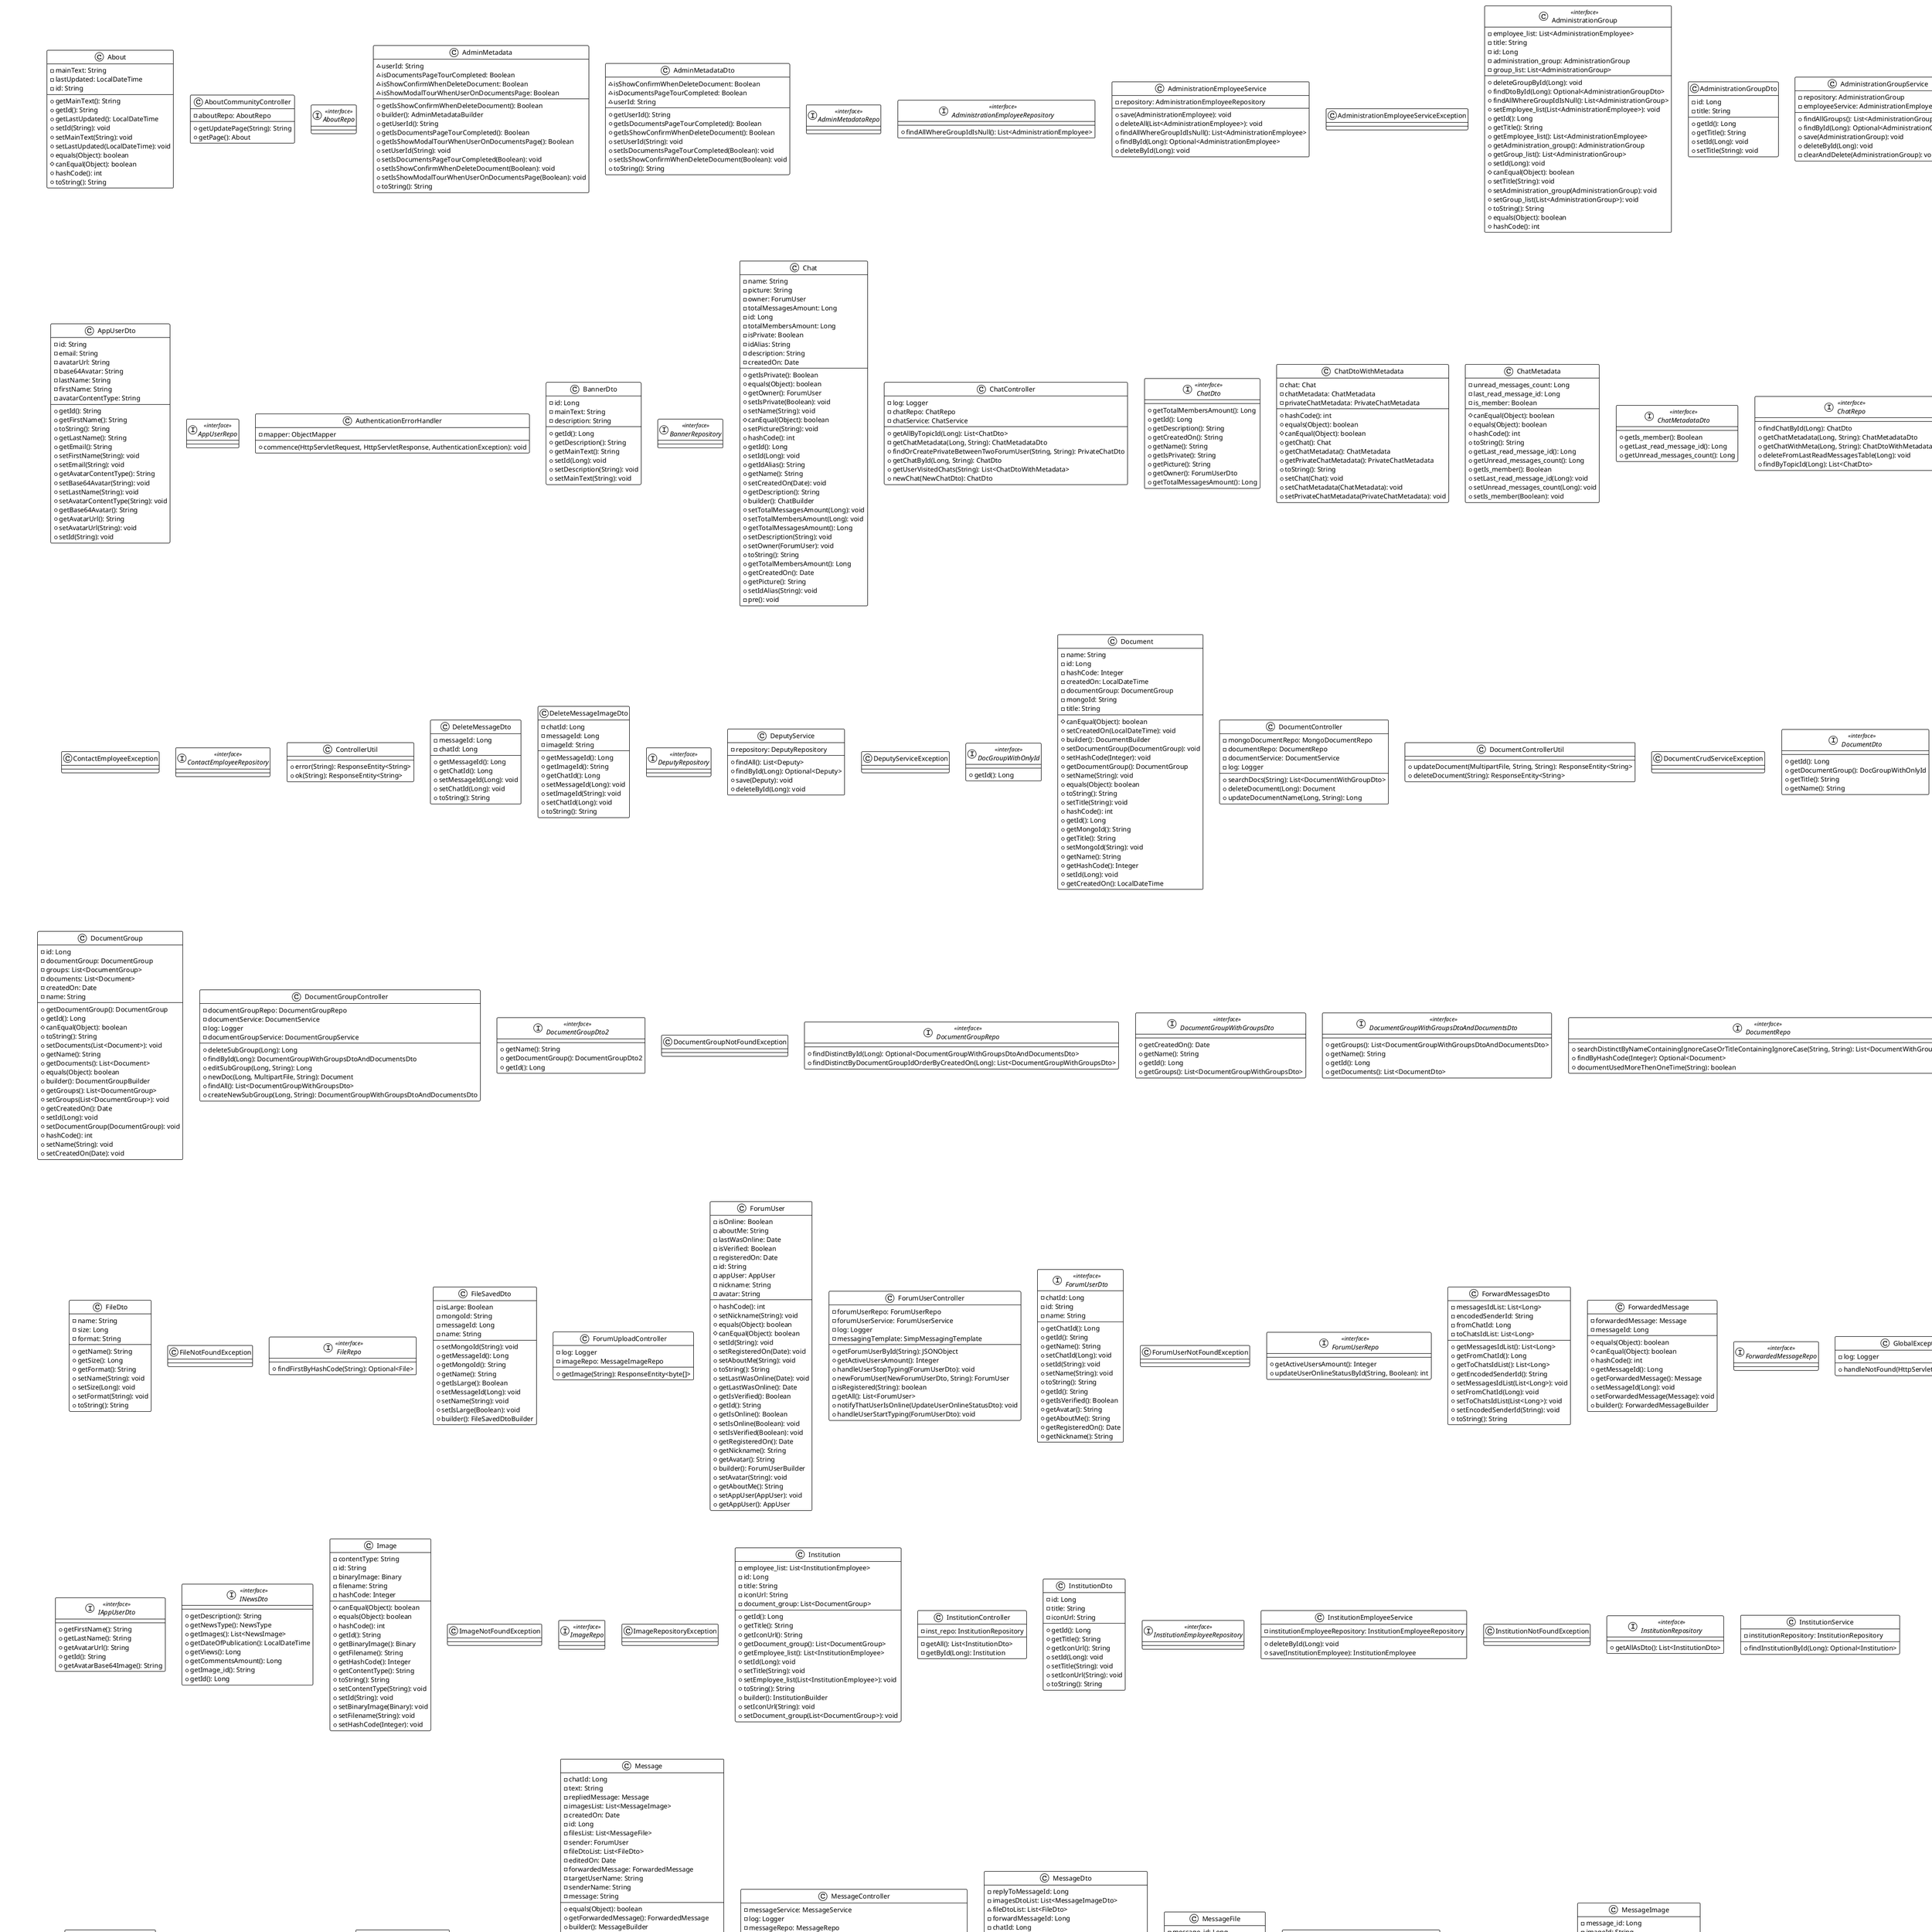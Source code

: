 @startuml

!theme plain
top to bottom direction
skinparam linetype ortho

class About {
  - mainText: String
  - lastUpdated: LocalDateTime
  - id: String
  + getMainText(): String
  + getId(): String
  + getLastUpdated(): LocalDateTime
  + setId(String): void
  + setMainText(String): void
  + setLastUpdated(LocalDateTime): void
  + equals(Object): boolean
  # canEqual(Object): boolean
  + hashCode(): int
  + toString(): String
}
class AboutCommunityController {
  - aboutRepo: AboutRepo
  + getUpdatePage(String): String
  + getPage(): About
}
interface AboutRepo << interface >>
class AdminMetadata {
  ~ userId: String
  ~ isDocumentsPageTourCompleted: Boolean
  ~ isShowConfirmWhenDeleteDocument: Boolean
  ~ isShowModalTourWhenUserOnDocumentsPage: Boolean
  + getIsShowConfirmWhenDeleteDocument(): Boolean
  + builder(): AdminMetadataBuilder
  + getUserId(): String
  + getIsDocumentsPageTourCompleted(): Boolean
  + getIsShowModalTourWhenUserOnDocumentsPage(): Boolean
  + setUserId(String): void
  + setIsDocumentsPageTourCompleted(Boolean): void
  + setIsShowConfirmWhenDeleteDocument(Boolean): void
  + setIsShowModalTourWhenUserOnDocumentsPage(Boolean): void
  + toString(): String
}
class AdminMetadataDto {
  ~ isShowConfirmWhenDeleteDocument: Boolean
  ~ isDocumentsPageTourCompleted: Boolean
  ~ userId: String
  + getUserId(): String
  + getIsDocumentsPageTourCompleted(): Boolean
  + getIsShowConfirmWhenDeleteDocument(): Boolean
  + setUserId(String): void
  + setIsDocumentsPageTourCompleted(Boolean): void
  + setIsShowConfirmWhenDeleteDocument(Boolean): void
  + toString(): String
}
interface AdminMetadataRepo << interface >>
class AdministrationEmployee {
  - administration_group: AdministrationGroup
  - image_id: String
  + getImage_id(): String
  + getAdministration_group(): AdministrationGroup
  + setImage_id(String): void
  + setAdministration_group(AdministrationGroup): void
  + toString(): String
  + equals(Object): boolean
  # canEqual(Object): boolean
  + hashCode(): int
}
interface AdministrationEmployeeRepository << interface >> {
  + findAllWhereGroupIdIsNull(): List<AdministrationEmployee>
}
class AdministrationEmployeeService {
  - repository: AdministrationEmployeeRepository
  + save(AdministrationEmployee): void
  + deleteAll(List<AdministrationEmployee>): void
  + findAllWhereGroupIdIsNull(): List<AdministrationEmployee>
  + findById(Long): Optional<AdministrationEmployee>
  + deleteById(Long): void
}
class AdministrationEmployeeServiceException
interface AdministrationGroup << interface >> {
  + deleteGroupById(Long): void
  + findDtoById(Long): Optional<AdministrationGroupDto>
  + findAllWhereGroupIdIsNull(): List<AdministrationGroup>
}
class AdministrationGroup {
  - employee_list: List<AdministrationEmployee>
  - title: String
  - id: Long
  - administration_group: AdministrationGroup
  - group_list: List<AdministrationGroup>
  + setEmployee_list(List<AdministrationEmployee>): void
  + getId(): Long
  + getTitle(): String
  + getEmployee_list(): List<AdministrationEmployee>
  + getAdministration_group(): AdministrationGroup
  + getGroup_list(): List<AdministrationGroup>
  + setId(Long): void
  # canEqual(Object): boolean
  + setTitle(String): void
  + setAdministration_group(AdministrationGroup): void
  + setGroup_list(List<AdministrationGroup>): void
  + toString(): String
  + equals(Object): boolean
  + hashCode(): int
}
class AdministrationGroupDto {
  - id: Long
  - title: String
  + getId(): Long
  + getTitle(): String
  + setId(Long): void
  + setTitle(String): void
}
class AdministrationGroupService {
  - repository: AdministrationGroup
  - employeeService: AdministrationEmployeeService
  + findAllGroups(): List<AdministrationGroup>
  + findById(Long): Optional<AdministrationGroup>
  + save(AdministrationGroup): void
  + deleteById(Long): void
  - clearAndDelete(AdministrationGroup): void
}
class AdministrationGroupServiceException
class AppUser {
  - registeredOn: LocalDateTime
  - avatarContentType: String
  - lastName: String
  - avatarBase64Image: String
  - avatarUrl: String
  + getAvatarUrl(): String
  + setAvatarUrl(String): void
  + equals(Object): boolean
  + setAvatarContentType(String): void
  + toString(): String
  + setAvatarBase64Image(String): void
  # canEqual(Object): boolean
  + hashCode(): int
  + getLastName(): String
  + getRegisteredOn(): LocalDateTime
  + getAvatarContentType(): String
  + getAvatarBase64Image(): String
  + setRegisteredOn(LocalDateTime): void
  + setLastName(String): void
  + builder(): AppUserBuilder
}
class AppUserController {
  - log: Logger
  - appUserRepo: AppUserRepo
  - adminMetadataRepo: AdminMetadataRepo
  - em: EntityManager
  + setIsDocumentsPageTourCompleted(AdminMetadataDto, String): void
  + updateAdminMeta(AdminMetadata): AdminMetadata
  + getUsers(): List<User>
  + newAppUser(AppUserDto): String
  + isRegistered(String, Boolean): UserDto
  + getUserMetaById(String): UserDto
  + saveMetaData(AdminMetadata): AdminMetadata
  + getUserById(String): AppUser
}
class AppUserDto {
  - id: String
  - email: String
  - avatarUrl: String
  - base64Avatar: String
  - lastName: String
  - firstName: String
  - avatarContentType: String
  + getId(): String
  + getFirstName(): String
  + toString(): String
  + getLastName(): String
  + getEmail(): String
  + setFirstName(String): void
  + setEmail(String): void
  + getAvatarContentType(): String
  + setBase64Avatar(String): void
  + setLastName(String): void
  + setAvatarContentType(String): void
  + getBase64Avatar(): String
  + getAvatarUrl(): String
  + setAvatarUrl(String): void
  + setId(String): void
}
interface AppUserRepo << interface >>
class AuthenticationErrorHandler {
  - mapper: ObjectMapper
  + commence(HttpServletRequest, HttpServletResponse, AuthenticationException): void
}
class Banner {
  # createdOn: LocalDate
  # id: Long
  # lastUpdated: LocalDateTime
  + equals(Object): boolean
  # canEqual(Object): boolean
  + hashCode(): int
  + getId(): Long
  + getCreatedOn(): LocalDate
  + getLastUpdated(): LocalDateTime
  + setId(Long): void
  + setCreatedOn(LocalDate): void
  + toString(): String
  + setLastUpdated(LocalDateTime): void
}
class BannerDto {
  - id: Long
  - mainText: String
  - description: String
  + getId(): Long
  + getDescription(): String
  + getMainText(): String
  + setId(Long): void
  + setDescription(String): void
  + setMainText(String): void
}
interface BannerRepository << interface >>
class Chat {
  - name: String
  - picture: String
  - owner: ForumUser
  - totalMessagesAmount: Long
  - id: Long
  - totalMembersAmount: Long
  - isPrivate: Boolean
  - idAlias: String
  - description: String
  - createdOn: Date
  + getIsPrivate(): Boolean
  + equals(Object): boolean
  + getOwner(): ForumUser
  + setIsPrivate(Boolean): void
  + setName(String): void
  # canEqual(Object): boolean
  + setPicture(String): void
  + hashCode(): int
  + getId(): Long
  + setId(Long): void
  + getIdAlias(): String
  + getName(): String
  + setCreatedOn(Date): void
  + getDescription(): String
  + builder(): ChatBuilder
  + setTotalMessagesAmount(Long): void
  + setTotalMembersAmount(Long): void
  + getTotalMessagesAmount(): Long
  + setDescription(String): void
  + setOwner(ForumUser): void
  + toString(): String
  + getTotalMembersAmount(): Long
  + getCreatedOn(): Date
  + getPicture(): String
  + setIdAlias(String): void
  - pre(): void
}
class ChatController {
  - log: Logger
  - chatRepo: ChatRepo
  - chatService: ChatService
  + getAllByTopicId(Long): List<ChatDto>
  - getChatMetadata(Long, String): ChatMetadataDto
  + findOrCreatePrivateBetweenTwoForumUser(String, String): PrivateChatDto
  + getChatById(Long, String): ChatDto
  + getUserVisitedChats(String): List<ChatDtoWithMetadata>
  + newChat(NewChatDto): ChatDto
}
interface ChatDto << interface >> {
  + getTotalMembersAmount(): Long
  + getId(): Long
  + getDescription(): String
  + getCreatedOn(): String
  + getName(): String
  + getIsPrivate(): String
  + getPicture(): String
  + getOwner(): ForumUserDto
  + getTotalMessagesAmount(): Long
}
class ChatDtoWithMetadata {
  - chat: Chat
  - chatMetadata: ChatMetadata
  - privateChatMetadata: PrivateChatMetadata
  + hashCode(): int
  + equals(Object): boolean
  # canEqual(Object): boolean
  + getChat(): Chat
  + getChatMetadata(): ChatMetadata
  + getPrivateChatMetadata(): PrivateChatMetadata
  + toString(): String
  + setChat(Chat): void
  + setChatMetadata(ChatMetadata): void
  + setPrivateChatMetadata(PrivateChatMetadata): void
}
class ChatMetadata {
  - unread_messages_count: Long
  - last_read_message_id: Long
  - is_member: Boolean
  # canEqual(Object): boolean
  + equals(Object): boolean
  + hashCode(): int
  + toString(): String
  + getLast_read_message_id(): Long
  + getUnread_messages_count(): Long
  + getIs_member(): Boolean
  + setLast_read_message_id(Long): void
  + setUnread_messages_count(Long): void
  + setIs_member(Boolean): void
}
interface ChatMetadataDto << interface >> {
  + getIs_member(): Boolean
  + getLast_read_message_id(): Long
  + getUnread_messages_count(): Long
}
interface ChatRepo << interface >> {
  + findChatById(Long): ChatDto
  + getChatMetadata(Long, String): ChatMetadataDto
  + getChatWithMeta(Long, String): ChatDtoWithMetadata
  + deleteFromLastReadMessagesTable(Long): void
  + findByTopicId(Long): List<ChatDto>
}
interface ChatService << interface >> {
  + newTopicChat(NewChatDto): ChatDto
  + findPrivateChatBetweenToUsers(String, String): PrivateChatDto
  + addChatToVisitedUsersChatsOrUpdateIfExists(String, Long): void
  + getUserChatsWithMetaById(String): List<ChatDtoWithMetadata>
}
class ChatServiceImpl {
  - userChatRepo: UserChatRepo
  - privateChatRepo: PrivateChatRepo
  - log: Logger
  - em: EntityManager
  - forumUserRepo: ForumUserRepo
  - chatRepo: ChatRepo
  - privateChatToDto(PrivateChat, String): PrivateChatDto
  - parsePrivateChatMeta(String): PrivateChatMetadata
  - parseMeta(String): ChatMetadata
  + findPrivateChatBetweenToUsers(String, String): PrivateChatDto
  + getUserChatsWithMetaById(String): List<ChatDtoWithMetadata>
  + newTopicChat(NewChatDto): ChatDto
  + addChatToVisitedUsersChatsOrUpdateIfExists(String, Long): void
}
class ChatTopic {
  - id: Long
  - topic: Topic
  - chat: Chat
  # canEqual(Object): boolean
  + toString(): String
  + equals(Object): boolean
  + hashCode(): int
  + getId(): Long
  + getTopic(): Topic
  + getChat(): Chat
  + setId(Long): void
  + setTopic(Topic): void
  + setChat(Chat): void
}
class ContactEmployee {
  + toString(): String
  + equals(Object): boolean
  # canEqual(Object): boolean
  + hashCode(): int
}
class ContactEmployeeController {
  - repository: ContactEmployeeRepository
  + update(Long, ContactEmployee): Long
  + getAll(): List<ContactEmployee>
  + delete(Long): Long
  + create(ContactEmployee): ContactEmployee
}
class ContactEmployeeException
interface ContactEmployeeRepository << interface >>
class ControllerException
class ControllerUtil {
  + error(String): ResponseEntity<String>
  + ok(String): ResponseEntity<String>
}
class DeleteMessageDto {
  - messageId: Long
  - chatId: Long
  + getMessageId(): Long
  + getChatId(): Long
  + setMessageId(Long): void
  + setChatId(Long): void
  + toString(): String
}
class DeleteMessageImageDto {
  - chatId: Long
  - messageId: Long
  - imageId: String
  + getMessageId(): Long
  + getImageId(): String
  + getChatId(): Long
  + setMessageId(Long): void
  + setImageId(String): void
  + setChatId(Long): void
  + toString(): String
}
class Deputy {
  - district: String
  + getDistrict(): String
  + setDistrict(String): void
  + toString(): String
  + equals(Object): boolean
  # canEqual(Object): boolean
  + hashCode(): int
}
interface DeputyRepository << interface >>
class DeputyService {
  - repository: DeputyRepository
  + findAll(): List<Deputy>
  + findById(Long): Optional<Deputy>
  + save(Deputy): void
  + deleteById(Long): void
}
class DeputyServiceException
interface DocGroupWithOnlyId << interface >> {
  + getId(): Long
}
class Document {
  - name: String
  - id: Long
  - hashCode: Integer
  - createdOn: LocalDateTime
  - documentGroup: DocumentGroup
  - mongoId: String
  - title: String
  # canEqual(Object): boolean
  + setCreatedOn(LocalDateTime): void
  + builder(): DocumentBuilder
  + setDocumentGroup(DocumentGroup): void
  + setHashCode(Integer): void
  + getDocumentGroup(): DocumentGroup
  + setName(String): void
  + equals(Object): boolean
  + toString(): String
  + setTitle(String): void
  + hashCode(): int
  + getId(): Long
  + getMongoId(): String
  + getTitle(): String
  + setMongoId(String): void
  + getName(): String
  + getHashCode(): Integer
  + setId(Long): void
  + getCreatedOn(): LocalDateTime
}
class DocumentController {
  - mongoDocumentRepo: MongoDocumentRepo
  - documentRepo: DocumentRepo
  - documentService: DocumentService
  - log: Logger
  + searchDocs(String): List<DocumentWithGroupDto>
  + deleteDocument(Long): Document
  + updateDocumentName(Long, String): Long
}
class DocumentControllerUtil {
  + updateDocument(MultipartFile, String, String): ResponseEntity<String>
  + deleteDocument(String): ResponseEntity<String>
}
class DocumentCrudServiceException
interface DocumentDto << interface >> {
  + getId(): Long
  + getDocumentGroup(): DocGroupWithOnlyId
  + getTitle(): String
  + getName(): String
}
class DocumentGroup {
  - id: Long
  - documentGroup: DocumentGroup
  - groups: List<DocumentGroup>
  - documents: List<Document>
  - createdOn: Date
  - name: String
  + getDocumentGroup(): DocumentGroup
  + getId(): Long
  # canEqual(Object): boolean
  + toString(): String
  + setDocuments(List<Document>): void
  + getName(): String
  + getDocuments(): List<Document>
  + equals(Object): boolean
  + builder(): DocumentGroupBuilder
  + getGroups(): List<DocumentGroup>
  + setGroups(List<DocumentGroup>): void
  + getCreatedOn(): Date
  + setId(Long): void
  + setDocumentGroup(DocumentGroup): void
  + hashCode(): int
  + setName(String): void
  + setCreatedOn(Date): void
}
class DocumentGroupController {
  - documentGroupRepo: DocumentGroupRepo
  - documentService: DocumentService
  - log: Logger
  - documentGroupService: DocumentGroupService
  + deleteSubGroup(Long): Long
  + findById(Long): DocumentGroupWithGroupsDtoAndDocumentsDto
  + editSubGroup(Long, String): Long
  + newDoc(Long, MultipartFile, String): Document
  + findAll(): List<DocumentGroupWithGroupsDto>
  + createNewSubGroup(Long, String): DocumentGroupWithGroupsDtoAndDocumentsDto
}
interface DocumentGroupDto2 << interface >> {
  + getName(): String
  + getDocumentGroup(): DocumentGroupDto2
  + getId(): Long
}
class DocumentGroupNotFoundException
interface DocumentGroupRepo << interface >> {
  + findDistinctById(Long): Optional<DocumentGroupWithGroupsDtoAndDocumentsDto>
  + findDistinctByDocumentGroupIdOrderByCreatedOn(Long): List<DocumentGroupWithGroupsDto>
}
interface DocumentGroupService << interface >> {
  + deleteById(Long): void
}
class DocumentGroupServiceImpl {
  - documentService: DocumentService
  - log: Logger
  - documentGroupRepo: DocumentGroupRepo
  + deleteById(Long): void
  + deleteGroup(DocumentGroup): void
}
interface DocumentGroupWithGroupsDto << interface >> {
  + getCreatedOn(): Date
  + getName(): String
  + getId(): Long
  + getGroups(): List<DocumentGroupWithGroupsDto>
}
interface DocumentGroupWithGroupsDtoAndDocumentsDto << interface >> {
  + getGroups(): List<DocumentGroupWithGroupsDtoAndDocumentsDto>
  + getName(): String
  + getId(): Long
  + getDocuments(): List<DocumentDto>
}
interface DocumentRepo << interface >> {
  + searchDistinctByNameContainingIgnoreCaseOrTitleContainingIgnoreCase(String, String): List<DocumentWithGroupDto>
  + findByHashCode(Integer): Optional<Document>
  + documentUsedMoreThenOneTime(String): boolean
}
interface DocumentService << interface >> {
  + saveDocument(Long, MultipartFile, String): Document
  + deleteAll(List<Document>): void
  + delete(Document): void
}
class DocumentServiceImpl {
  - documentRepo: DocumentRepo
  - mongoDocumentRepo: MongoDocumentRepo
  - groupRepository: DocumentGroupRepo
  - log: Logger
  + delete(Document): void
  + deleteAll(List<Document>): void
  - save(Long, MultipartFile, String): Document
  - addToGroupAndReturn(Document, Long): void
  + saveDocument(Long, MultipartFile, String): Document
}
interface DocumentWithGroupDto << interface >> {
  + getId(): Long
  + getDocumentGroup(): DocumentGroupDto2
  + getTitle(): String
  + getName(): String
}
class Employee {
  - id: Long
  - phone_number: String
  - position: String
  - last_name: String
  - email: String
  - first_name: String
  + setLast_name(String): void
  + getPosition(): String
  + getId(): Long
  + getFirst_name(): String
  + getLast_name(): String
  + getEmail(): String
  + getPhone_number(): String
  + setId(Long): void
  + hashCode(): int
  + setPosition(String): void
  + equals(Object): boolean
  + setFirst_name(String): void
  + setPhone_number(String): void
  # canEqual(Object): boolean
  + setEmail(String): void
  + toString(): String
}
class EmployeeServiceException
class EntityMapper {
  + map(T1, T2): MapBuilder<T1, T2>
}
class ErrorMessage {
  - message: String
  + getMessage(): String
  + equals(Object): boolean
  + hashCode(): int
  + toString(): String
  + from(String): ErrorMessage
}
class ExceptionHandlerController {
  + entityNotFound(): void
  + illegalParam(): void
  + notFound(): void
}
class File {
  - format: String
  - id: Long
  - isLarge: Boolean
  - mongoFileId: String
  - name: String
  - hashCode: String
  - size: Long
  + equals(Object): boolean
  # canEqual(Object): boolean
  + hashCode(): int
  + getId(): Long
  + setId(Long): void
  + setMongoFileId(String): void
  + setSize(Long): void
  + getIsLarge(): Boolean
  + getMongoFileId(): String
  + setIsLarge(Boolean): void
  + getHashCode(): String
  + getSize(): Long
  + setHashCode(String): void
  + toString(): String
  + setFormat(String): void
  + getName(): String
  + builder(): FileBuilder
  + setName(String): void
  + getFormat(): String
}
class FileDto {
  - name: String
  - size: Long
  - format: String
  + getName(): String
  + getSize(): Long
  + getFormat(): String
  + setName(String): void
  + setSize(Long): void
  + setFormat(String): void
  + toString(): String
}
class FileNotFoundException
interface FileRepo << interface >> {
  + findFirstByHashCode(String): Optional<File>
}
class FileSavedDto {
  - isLarge: Boolean
  - mongoId: String
  - messageId: Long
  - name: String
  + setMongoId(String): void
  + getMessageId(): Long
  + getMongoId(): String
  + getName(): String
  + getIsLarge(): Boolean
  + setMessageId(Long): void
  + setName(String): void
  + setIsLarge(Boolean): void
  + builder(): FileSavedDtoBuilder
}
interface FileService << interface >> {
  + save(MultipartFile): File
  + delete(File): void
}
class FileServiceImpl {
  - mongoFileRepo: MongoFileRepo
  - fileRepo: FileRepo
  - MAX_DOCUMENT_SIZE: long
  - log: Logger
  - gridFsTemplate: GridFsTemplate
  - buildFile(MultipartFile, byte[], String): File
  + delete(File): void
  - saveSmall(MultipartFile): File
  - saveLarge(MultipartFile): File
  - getFileHashCode(byte[]): String
  + save(MultipartFile): File
}
class ForumUploadController {
  - log: Logger
  - imageRepo: MessageImageRepo
  + getImage(String): ResponseEntity<byte[]>
}
class ForumUser {
  - isOnline: Boolean
  - aboutMe: String
  - lastWasOnline: Date
  - isVerified: Boolean
  - registeredOn: Date
  - id: String
  - appUser: AppUser
  - nickname: String
  - avatar: String
  + hashCode(): int
  + setNickname(String): void
  + equals(Object): boolean
  # canEqual(Object): boolean
  + setId(String): void
  + setRegisteredOn(Date): void
  + setAboutMe(String): void
  + toString(): String
  + setLastWasOnline(Date): void
  + getLastWasOnline(): Date
  + getIsVerified(): Boolean
  + getId(): String
  + getIsOnline(): Boolean
  + setIsOnline(Boolean): void
  + setIsVerified(Boolean): void
  + getRegisteredOn(): Date
  + getNickname(): String
  + getAvatar(): String
  + builder(): ForumUserBuilder
  + setAvatar(String): void
  + getAboutMe(): String
  + setAppUser(AppUser): void
  + getAppUser(): AppUser
}
class ForumUserController {
  - forumUserRepo: ForumUserRepo
  - forumUserService: ForumUserService
  - log: Logger
  - messagingTemplate: SimpMessagingTemplate
  + getForumUserById(String): JSONObject
  + getActiveUsersAmount(): Integer
  + handleUserStopTyping(ForumUserDto): void
  + newForumUser(NewForumUserDto, String): ForumUser
  - isRegistered(String): boolean
  - getAll(): List<ForumUser>
  + notifyThatUserIsOnline(UpdateUserOnlineStatusDto): void
  + handleUserStartTyping(ForumUserDto): void
}
class ForumUserDto {
  - chatId: Long
  - id: String
  - name: String
  + getChatId(): Long
  + getId(): String
  + getName(): String
  + setChatId(Long): void
  + setId(String): void
  + setName(String): void
  + toString(): String
}
interface ForumUserDto << interface >> {
  + getId(): String
  + getIsVerified(): Boolean
  + getAvatar(): String
  + getAboutMe(): String
  + getRegisteredOn(): Date
  + getNickname(): String
}
class ForumUserNotFoundException
interface ForumUserRepo << interface >> {
  + getActiveUsersAmount(): Integer
  + updateUserOnlineStatusById(String, Boolean): int
}
interface ForumUserService << interface >> {
  + saveNewUser(NewForumUserDto, String): ForumUser
}
class ForumUserServiceImpl {
  - forumUserRepo: ForumUserRepo
  - imageRepo: ImageRepo
  - log: Logger
  - appUserRepo: AppUserRepo
  + saveNewUser(NewForumUserDto, String): ForumUser
}
class ForwardMessagesDto {
  - messagesIdList: List<Long>
  - encodedSenderId: String
  - fromChatId: Long
  - toChatsIdList: List<Long>
  + getMessagesIdList(): List<Long>
  + getFromChatId(): Long
  + getToChatsIdList(): List<Long>
  + getEncodedSenderId(): String
  + setMessagesIdList(List<Long>): void
  + setFromChatId(Long): void
  + setToChatsIdList(List<Long>): void
  + setEncodedSenderId(String): void
  + toString(): String
}
class ForwardedMessage {
  - forwardedMessage: Message
  - messageId: Long
  + equals(Object): boolean
  # canEqual(Object): boolean
  + hashCode(): int
  + getMessageId(): Long
  + getForwardedMessage(): Message
  + setMessageId(Long): void
  + setForwardedMessage(Message): void
  + builder(): ForwardedMessageBuilder
}
interface ForwardedMessageRepo << interface >>
class GlobalExceptionHandler {
  - log: Logger
  + handleNotFound(HttpServletRequest, Exception): void
}
interface IAppUserDto << interface >> {
  + getFirstName(): String
  + getLastName(): String
  + getAvatarUrl(): String
  + getId(): String
  + getAvatarBase64Image(): String
}
interface INewsDto << interface >> {
  + getDescription(): String
  + getNewsType(): NewsType
  + getImages(): List<NewsImage>
  + getDateOfPublication(): LocalDateTime
  + getViews(): Long
  + getCommentsAmount(): Long
  + getImage_id(): String
  + getId(): Long
}
class IllegalParameterException
class Image {
  - contentType: String
  - id: String
  - binaryImage: Binary
  - filename: String
  - hashCode: Integer
  # canEqual(Object): boolean
  + equals(Object): boolean
  + hashCode(): int
  + getId(): String
  + getBinaryImage(): Binary
  + getFilename(): String
  + getHashCode(): Integer
  + getContentType(): String
  + toString(): String
  + setContentType(String): void
  + setId(String): void
  + setBinaryImage(Binary): void
  + setFilename(String): void
  + setHashCode(Integer): void
}
class ImageNotFoundException
interface ImageRepo << interface >>
class ImageRepositoryException
class Institution {
  - employee_list: List<InstitutionEmployee>
  - id: Long
  - title: String
  - iconUrl: String
  - document_group: List<DocumentGroup>
  + getId(): Long
  + getTitle(): String
  + getIconUrl(): String
  + getDocument_group(): List<DocumentGroup>
  + getEmployee_list(): List<InstitutionEmployee>
  + setId(Long): void
  + setTitle(String): void
  + setEmployee_list(List<InstitutionEmployee>): void
  + toString(): String
  + builder(): InstitutionBuilder
  + setIconUrl(String): void
  + setDocument_group(List<DocumentGroup>): void
}
class InstitutionController {
  - inst_repo: InstitutionRepository
  - getAll(): List<InstitutionDto>
  - getById(Long): Institution
}
class InstitutionDto {
  - id: Long
  - title: String
  - iconUrl: String
  + getId(): Long
  + getTitle(): String
  + getIconUrl(): String
  + setId(Long): void
  + setTitle(String): void
  + setIconUrl(String): void
  + toString(): String
}
class InstitutionEmployee {
  - institution_id: Long
  - sub_institution: String
  + getInstitution_id(): Long
  + getSub_institution(): String
  + setInstitution_id(Long): void
  + setSub_institution(String): void
  + toString(): String
  + equals(Object): boolean
  # canEqual(Object): boolean
  + hashCode(): int
}
interface InstitutionEmployeeRepository << interface >>
class InstitutionEmployeeService {
  - institutionEmployeeRepository: InstitutionEmployeeRepository
  + deleteById(Long): void
  + save(InstitutionEmployee): InstitutionEmployee
}
class InstitutionNotFoundException
interface InstitutionRepository << interface >> {
  + getAllAsDto(): List<InstitutionDto>
}
class InstitutionService {
  - institutionRepository: InstitutionRepository
  + findInstitutionById(Long): Optional<Institution>
}
class LastReadMessageDto {
  - chatId: Long
  - userId: String
  - messageId: Long
  + getUserId(): String
  + getChatId(): Long
  + getMessageId(): Long
  + setUserId(String): void
  + setChatId(Long): void
  + setMessageId(Long): void
  + toString(): String
}
class LinkBanner {
  - text: String
  - url: String
  + equals(Object): boolean
  # canEqual(Object): boolean
  + hashCode(): int
  + getText(): String
  + getUrl(): String
  + setText(String): void
  + setUrl(String): void
  + toString(): String
  + builder(): LinkBannerBuilder
}
class LinkBannerController {
  - repo: LinkBannerRepository
  + createBanner(LinkBanner): ResponseEntity<Long>
  + delete(Long): ResponseEntity<?>
  + getAll(): List<LinkBanner>
  + update(LinkBanner): ResponseEntity<?>
}
class LinkBannerDto {
  - text: String
  - id: Long
  - url: String
  + getId(): Long
  + getUrl(): String
  + getText(): String
  + setId(Long): void
  + setUrl(String): void
  + setText(String): void
  + mapToEntity(Banner): void
}
interface LinkBannerRepository << interface >>
class Message {
  - chatId: Long
  - text: String
  - repliedMessage: Message
  - imagesList: List<MessageImage>
  - createdOn: Date
  - id: Long
  - filesList: List<MessageFile>
  - sender: ForumUser
  - fileDtoList: List<FileDto>
  - editedOn: Date
  - forwardedMessage: ForwardedMessage
  + equals(Object): boolean
  + getForwardedMessage(): ForwardedMessage
  + builder(): MessageBuilder
  + setId(Long): void
  + getRepliedMessage(): Message
  + setSender(ForumUser): void
  + setForwardedMessage(ForwardedMessage): void
  # canEqual(Object): boolean
  + setEditedOn(Date): void
  + getFileDtoList(): List<FileDto>
  + getCreatedOn(): Date
  + hashCode(): int
  + getId(): Long
  + setImagesList(List<MessageImage>): void
  + getText(): String
  + getSender(): ForumUser
  + getEditedOn(): Date
  + toString(): String
  + getImagesList(): List<MessageImage>
  + setRepliedMessage(Message): void
  + setFileDtoList(List<FileDto>): void
  + setCreatedOn(Date): void
  + getChatId(): Long
  + getFilesList(): List<MessageFile>
  + setText(String): void
  + setFilesList(List<MessageFile>): void
  + setChatId(Long): void
}
class Message {
  - targetUserName: String
  - senderName: String
  - message: String
  + getSenderName(): String
  + getMessage(): String
  + getTargetUserName(): String
  + setSenderName(String): void
  + setMessage(String): void
  + setTargetUserName(String): void
  + toString(): String
}
class MessageController {
  - messageService: MessageService
  - log: Logger
  - messageRepo: MessageRepo
  - messagingTemplate: SimpMessagingTemplate
  - forumUserRepo: ForumUserRepo
  + notifyThatMessageImageWasDeleted(DeleteMessageImageDto): void
  + getAllMessagesByChatId(MessageRequestDto): List<Message>
  + getPrevious(Long, Long): List<Message>
  + getLatestMessages(): List<Message>
  + getNewPageOfMessages(MessageRequestDto): List<Message>
  + setLastReadMessage(LastReadMessageDto): void
  + deleteMessageById(Long): Long
  + saveMessage(MessageDto): void
  + forwardMessages(ForwardMessagesDto): void
  + newMessage(MessageDto): Message
  + update(UpdateMessageDto): Long
  + notifyThatMessageWasDeleted(DeleteMessageDto): void
  + getNext(Long, Long): List<Message>
  + getLatestOfChat(Long): List<Message>
}
class MessageDto {
  - replyToMessageId: Long
  - imagesDtoList: List<MessageImageDto>
  ~ fileDtoList: List<FileDto>
  - forwardMessageId: Long
  - chatId: Long
  - senderId: String
  - text: String
  + getForwardMessageId(): Long
  + getText(): String
  + getSenderId(): String
  + getChatId(): Long
  + getImagesDtoList(): List<MessageImageDto>
  + getReplyToMessageId(): Long
  + setReplyToMessageId(Long): void
  + setFileDtoList(List<FileDto>): void
  + getFileDtoList(): List<FileDto>
  + setText(String): void
  + setImagesDtoList(List<MessageImageDto>): void
  + setForwardMessageId(Long): void
  + setSenderId(String): void
  + setChatId(Long): void
  + toString(): String
  + toEntity(MessageDto): Message
}
class MessageFile {
  - message_id: Long
  - file: File
  - id: Long
  + builder(): MessageFileBuilder
  + equals(Object): boolean
  # canEqual(Object): boolean
  + hashCode(): int
  + getId(): Long
  + getFile(): File
  + getMessage_id(): Long
  + toString(): String
  + setId(Long): void
  + setFile(File): void
  + setMessage_id(Long): void
}
class MessageFileController {
  - mongoFileRepo: MongoFileRepo
  - gridFsTemplate: GridFsTemplate
  - messageFileService: MessageFileService
  - operations: GridFsOperations
  - log: Logger
  + delete(Long): Long
  + saveFiles(MultipartFile[], Long, Long): void
  + saveFile(MultipartFile, Long, Long): void
  + getLargeFile(String, HttpServletResponse): void
  + getFile(String): ResponseEntity<byte[]>
}
interface MessageFileRepo << interface >> {
  + amountOfUsed(Long): Integer
}
interface MessageFileService << interface >> {
  + deleteById(Long): Long
  + save(MultipartFile, Long): MessageFile
  + saveFile(MultipartFile, Long, Long): void
  + saveFiles(MultipartFile[], Long, Long): void
}
class MessageFileServiceImpl {
  - fileService: FileService
  - log: Logger
  - messageFileRepo: MessageFileRepo
  - messagingTemplate: SimpMessagingTemplate
  + deleteById(Long): Long
  + save(MultipartFile, Long): MessageFile
  + saveFile(MultipartFile, Long, Long): void
  - notifyAllThatFileSaved(FileSavedDto, Long): void
  + saveFiles(MultipartFile[], Long, Long): void
}
class MessageImage {
  - message_id: Long
  - imageId: String
  - id: Long
  - lastLoaded: LocalDateTime
  - hashCode: Integer
  + getId(): Long
  + getImageId(): String
  + getHashCode(): Integer
  + getMessage_id(): Long
  + builder(): MessageImageBuilder
  + getLastLoaded(): LocalDateTime
  + setId(Long): void
  + setImageId(String): void
  + setLastLoaded(LocalDateTime): void
  + setHashCode(Integer): void
  + setMessage_id(Long): void
}
class MessageImageController {
  - messageImageService: MessageImageService
  - log: Logger
  + deleteMessageImageById(String, Long): void
}
class MessageImageDto {
  - base64Image: String
  + getBase64Image(): String
  + setBase64Image(String): void
  + toString(): String
  + toEntity(MessageImageDto): MongoMessageImage
}
interface MessageImageRepo << interface >>
interface MessageImageService << interface >> {
  + saveImages(List<MessageImageDto>): List<MessageImage>
  + deleteImagesIfNotUsedMoreThenOneTime(List<MessageImage>): void
  + deleteImageFromMessage(String, Long): void
}
class MessageImageServiceImpl {
  - messageImageRepo: MessageImageRepo
  - messageRepo: MessageRepo
  + deleteImageFromMessage(String, Long): void
  - saveIfNotExistOrGetSaved(MongoMessageImage): MongoMessageImage
  + saveImages(List<MessageImageDto>): List<MessageImage>
  + deleteImagesIfNotUsedMoreThenOneTime(List<MessageImage>): void
  + deleteImageIfNotUsedMoreThenOneTime(String): void
}
interface MessageRepo << interface >> {
  + findAllByChatId(Long, Pageable): List<Message>
  + getPrevious(Long, Long): List<Message>
  + saveLastReadMessage(Long, String, Long): void
  + updateLastReadMessage(Long, String, Long): void
  + getNext(Long, Long): List<Message>
  + lastReadMessageIsExist(Long, String): boolean
  + messageImageIsUsedMoreThenOneTime(String): boolean
  + deleteMessageImage(String, Long): void
  + getNewPageOfMessages(Long, Long, Pageable): List<Message>
}
class MessageRequestDto {
  ~ chatId: Long
  ~ pageIndex: Integer
  ~ lastReadMessageId: Long
  ~ pageSize: Integer
  + getChatId(): Long
  + getPageSize(): Integer
  + getPageIndex(): Integer
  + getLastReadMessageId(): Long
  + setChatId(Long): void
  + setPageSize(Integer): void
  + setPageIndex(Integer): void
  + setLastReadMessageId(Long): void
  + toString(): String
}
interface MessageService << interface >> {
  + saveNewMessage(MessageDto): Message
  + saveMessage(MessageDto): Message
  + forwardMessages(ForwardMessagesDto): void
  + getMessages(MessageRequestDto): List<Message>
  + deleteById(Long): Long
}
class MessageServiceImpl {
  - messageImageService: MessageImageService
  - imageService: MessageImageService
  - em: EntityManager
  - messageRepo: MessageRepo
  - chatRepo: ChatRepo
  - forwardedMessageRepo: ForwardedMessageRepo
  - messagingTemplate: SimpMessagingTemplate
  - forumUserRepo: ForumUserRepo
  - log: Logger
  - loadMessagesByLastReadMessage(MessageRequestDto): List<Message>
  - loadMessagesByDefault(MessageRequestDto): List<Message>
  - differencePlusSize(int, int): int
  + forwardMessages(ForwardMessagesDto): void
  + saveNewMessage(MessageDto): Message
  - getAfter(MessageRequestDto, int): List<Message>
  + saveMessage(MessageDto): Message
  + getMessages(MessageRequestDto): List<Message>
  + deleteById(Long): Long
  - getBefore(MessageRequestDto, int): List<Message>
}
class MongoConfig
class MongoDocument {
  - filename: String
  - contentType: String
  - id: String
  - file: Binary
  + getId(): String
  + getFilename(): String
  + getFile(): Binary
  + getContentType(): String
  + setId(String): void
  + setFilename(String): void
  + setFile(Binary): void
  + setContentType(String): void
  + toString(): String
}
interface MongoDocumentRepo << interface >> {
  + findByFilename(String): List<MongoDocument>
  + deleteByFilename(String): void
}
class MongoFile {
  - id: String
  - size: Long
  - contentType: String
  - name: String
  - file: Binary
  + getId(): String
  + getFile(): Binary
  + getContentType(): String
  + setName(String): void
  + getSize(): Long
  + getName(): String
  + setId(String): void
  + builder(): MongoFileBuilder
  + setFile(Binary): void
  + setContentType(String): void
  + setSize(Long): void
  + toString(): String
}
interface MongoFileRepo << interface >>
class MongoMessageImage {
  - id: String
  - base64Image: String
  - hashCode: Integer
  + getId(): String
  + getBase64Image(): String
  + getHashCode(): Integer
  + setId(String): void
  + setBase64Image(String): void
  + setHashCode(Integer): void
}
class MongoNewsImage {
  - binaryImage: Binary
  - contentType: String
  - hashCode: int
  - lastQueried: LocalDate
  - fileName: String
  - id: String
  + getLastQueried(): LocalDate
  + getId(): String
  + builder(): MongoNewsImageBuilder
  + getBinaryImage(): Binary
  + setBinaryImage(Binary): void
  + setFileName(String): void
  + getFileName(): String
  + getContentType(): String
  + setContentType(String): void
  + getHashCode(): int
  + setId(String): void
  + setHashCode(int): void
  + setLastQueried(LocalDate): void
  + toString(): String
}
class NewChatDto {
  - description: String
  - name: String
  - picture: String
  - topicId: Long
  - ownerId: String
  + getName(): String
  + getDescription(): String
  + getPicture(): String
  + getOwnerId(): String
  + getTopicId(): Long
  + setName(String): void
  + setDescription(String): void
  + setPicture(String): void
  + setOwnerId(String): void
  + setTopicId(Long): void
  + toDomain(NewChatDto): Chat
}
class NewCommentDto {
  - commentId: Long
  - newsId: Long
  - newsCommenter: NewsCommenter
  - text: String
  - appUserId: String
  + getCommentId(): Long
  + getNewsId(): Long
  + getAppUserId(): String
  + getNewsCommenter(): NewsCommenter
  + getText(): String
  + setNewsId(Long): void
  + setAppUserId(String): void
  + setNewsCommenter(NewsCommenter): void
  + setCommentId(Long): void
  + setText(String): void
  + toString(): String
}
class NewForumUserDto {
  ~ googleAvatar: String
  ~ nickname: String
  ~ avatarImageFile: MultipartFile
  ~ aboutMe: String
  + getGoogleAvatar(): String
  + getAvatarImageFile(): MultipartFile
  + getAboutMe(): String
  + getNickname(): String
  + setAvatarImageFile(MultipartFile): void
  + setGoogleAvatar(String): void
  + setAboutMe(String): void
  + setNickname(String): void
  + toString(): String
}
class NewNotificationDto {
  - text: String
  - authorId: String
  - message: String
  + setText(String): void
  + getMessage(): String
  + getText(): String
  + getAuthorId(): String
  + setMessage(String): void
  + setAuthorId(String): void
  + equals(Object): boolean
  # canEqual(Object): boolean
  + hashCode(): int
  + toString(): String
}
class NewTopicDto {
  - description: String
  - name: String
  + getName(): String
  + getDescription(): String
  + toDomain(NewTopicDto): Topic
}
class News {
  - views: Long
  - images: List<NewsImage>
  - newsType: NewsType
  - description: String
  - dateOfPublication: LocalDateTime
  - main_text: String
  - last_updated: LocalDateTime
  - commentsAmount: Long
  - id: Long
  - image_id: String
  + equals(Object): boolean
  + setMain_text(String): void
  + getLast_updated(): LocalDateTime
  + setDateOfPublication(LocalDateTime): void
  + setDescription(String): void
  + setViews(Long): void
  + setNewsType(NewsType): void
  + getImages(): List<NewsImage>
  + setLast_updated(LocalDateTime): void
  + setImages(List<NewsImage>): void
  # canEqual(Object): boolean
  + hashCode(): int
  + getId(): Long
  + getViews(): Long
  + getNewsType(): NewsType
  + setId(Long): void
  + getDescription(): String
  + getMain_text(): String
  + setCommentsAmount(Long): void
  + setImage_id(String): void
  + getDateOfPublication(): LocalDateTime
  + builder(): NewsBuilder
  + getCommentsAmount(): Long
  + toString(): String
  + getImage_id(): String
}
class NewsComment {
  - editedOn: LocalDateTime
  - commentId: Long
  - replies: List<NewsComment>
  - id: Long
  - newsId: Long
  - author: User
  - text: String
  - createdOn: LocalDateTime
  + hashCode(): int
  + getCreatedOn(): LocalDateTime
  + toString(): String
  + setText(String): void
  + getEditedOn(): LocalDateTime
  + setReplies(List<NewsComment>): void
  + equals(Object): boolean
  # canEqual(Object): boolean
  + getAuthor(): User
  + getId(): Long
  + setNewsId(Long): void
  + builder(): NewsCommentBuilder
  + getNewsId(): Long
  + setId(Long): void
  + setCreatedOn(LocalDateTime): void
  + getCommentId(): Long
  + setCommentId(Long): void
  + setAuthor(User): void
  + setEditedOn(LocalDateTime): void
  + getReplies(): List<NewsComment>
  + getText(): String
}
class NewsCommentController {
  - commentRepo: NewsCommentRepo
  - log: Logger
  - newsCommenterRepo: NewsCommenterRepo
  - appUserRepo: AppUserRepo
  - delete(Long): Long
  + newComment(NewCommentDto): NewsComment
  + getComments(Long): List<NewsComment>
}
interface NewsCommentRepo << interface >> {
  + findAllByNewsIdOrderByCreatedOnDesc(Long): List<NewsComment>
}
class NewsCommenter {
  + toString(): String
  + builder(): NewsCommenterBuilder
}
interface NewsCommenterRepo << interface >>
class NewsController {
  - newsService: NewsService
  - newsImagesService: NewsImagesService
  - newsRepository: NewsRepository
  - newsTypeRepo: NewsTypeRepo
  - log: Logger
  + deleteNewsImageById(String): ResponseEntity<String>
  + getNewsTypes(): List<NewsType>
  + saveNewsType(NewsType): NewsType
  + updateNews(Long, String, String, LocalDateTime): ResponseEntity<Long>
  + newNews(String, String, LocalDateTime, LocalDateTime, MultipartFile[], Long): ResponseEntity<Long>
  + incrementViews(Long): Long
  + deleteNewsById(Long): ResponseEntity<?>
  + updateNews(NewsDtoWithImageAndType): ResponseEntity<String>
  + getLatest(Integer, Integer): NewsPageDto
  + getNewsById(Long): News
  + getSimilarNewsByNewsId(Long): List<INewsDto>
  + newsAll(Integer, Integer): List<INewsDto>
  + deleteNewsTypeById(Long): void
  + saveNewNewsImage(Long, MultipartFile[]): List<NewsImage>
}
class NewsDTO {
  - description: String
  - newsType: String
  - images: List<NewsImageDTO>
  - views: Long
  - created: LocalDate
  - id: Long
  + getViews(): Long
  + getId(): Long
  + getDescription(): String
  + setViews(Long): void
  + getImages(): List<NewsImageDTO>
  + getCreated(): LocalDate
  + getNewsType(): String
  + setId(Long): void
  + setDescription(String): void
  + setImages(List<NewsImageDTO>): void
  + setNewsType(String): void
  + setCreated(LocalDate): void
}
class NewsDtoWithImageAndType {
  - created: String
  - image: MultipartFile
  - titleExplanation: String
  - id: Long
  - description: String
  - typeTitle: String
  - main_text: String
  - news_type_id: String
  + getId(): Long
  + getDescription(): String
  + setCreated(String): void
  + setNews_type_id(String): void
  + setDescription(String): void
  + setTypeTitle(String): void
  + toString(): String
  + getMain_text(): String
  + getCreated(): String
  + getImage(): MultipartFile
  + getTypeTitle(): String
  + getTitleExplanation(): String
  + getNews_type_id(): String
  + setMain_text(String): void
  + setImage(MultipartFile): void
  + setId(Long): void
  + setTitleExplanation(String): void
  + mapToEntity(News): void
  + toEntity(): News
}
class NewsImage {
  - newsId: Long
  - id: Long
  - fileName: String
  - mongoImageId: String
  + equals(Object): boolean
  # canEqual(Object): boolean
  + hashCode(): int
  + getId(): Long
  + setNewsId(Long): void
  + setMongoImageId(String): void
  + getFileName(): String
  + getNewsId(): Long
  + builder(): NewsImageBuilder
  + getMongoImageId(): String
  + setId(Long): void
  + setFileName(String): void
  + toString(): String
}
class NewsImageDTO {
  - newsId: Long
  - id: Long
  - mongoImageId: Long
  + getId(): Long
  + getNewsId(): Long
  + getMongoImageId(): Long
  + setId(Long): void
  + setNewsId(Long): void
  + setMongoImageId(Long): void
}
class NewsImageNotFoundException
interface NewsImageRepo << interface >> {
  + deleteByMongoImageId(String): void
  + newsImageIsUsedMoreThenOneTime(String): boolean
}
interface NewsImagesMongoRepo << interface >>
interface NewsImagesService << interface >> {
  + deleteFromMongoIfNotUsed(String): void
  + deleteAllIfNotUsed(List<NewsImage>): void
  + saveAll(List<MultipartFile>): List<NewsImage>
}
class NewsImagesServiceImpl {
  - log: Logger
  - newsImagesMongoRepo: NewsImagesMongoRepo
  - newsImageRepo: NewsImageRepo
  + deleteFromMongoIfNotUsed(String): void
  + deleteAllIfNotUsed(List<NewsImage>): void
  - saveMongoFiles(List<MultipartFile>): List<MongoNewsImage>
  - saveOrFindOfExisting(MultipartFile): MongoNewsImage
  + saveAll(List<MultipartFile>): List<NewsImage>
}
class NewsNotFoundException
class NewsPageDto {
  - news: List<INewsDto>
  - totalElements: Long
  + getNews(): List<INewsDto>
  + getTotalElements(): Long
  + setNews(List<INewsDto>): void
  + setTotalElements(Long): void
  + equals(Object): boolean
  # canEqual(Object): boolean
  + hashCode(): int
  + toString(): String
}
interface NewsRepository << interface >> {
  + findDistinctBy(Pageable): Page<INewsDto>
  + getLastNewsDTOByNewsTypeIdWithLimit(Long, Long, Pageable): Page<INewsDto>
  + getLatest(Pageable): Page<NewsDTO>
  + incrementViews(Long): void
}
interface NewsService << interface >> {
  + save(News, MultipartFile[], LocalDateTime): News
  + deleteById(Long): void
  + update(NewsDtoWithImageAndType): void
  + deleteNewsImageById(String): void
}
class NewsServiceException
class NewsServiceImpl {
  - newsRepository: NewsRepository
  - imageService: NewsImagesService
  - newsImageRepo: NewsImageRepo
  - newsTypeRepo: NewsTypeRepo
  - log: Logger
  + save(News, MultipartFile[], LocalDateTime): News
  + deleteById(Long): void
  + deleteNewsImageById(String): void
  + update(NewsDtoWithImageAndType): void
  - defineNewsType(NewsDtoWithImageAndType, News): void
}
class NewsType {
  - titleExplanation: String
  - id: Long
  - title: String
  + equals(Object): boolean
  # canEqual(Object): boolean
  + hashCode(): int
  + getId(): Long
  + getTitle(): String
  + getTitleExplanation(): String
  + toString(): String
}
interface NewsTypeRepo << interface >> {
  + createNewsType(String, String): void
  + getNewsTypeIdByTitle(String): Long
  + getLastInsertedIdOfNewsType(): Long
}
class Notification {
  - id: Long
  - updatedOn: Date
  - message: String
  - createdOn: Date
  - text: String
  - author: AppUser
  + getId(): Long
  + setAuthor(AppUser): void
  + toString(): String
  + getMessage(): String
  + getText(): String
  + getUpdatedOn(): Date
  + setCreatedOn(Date): void
  + getAuthor(): AppUser
  + getCreatedOn(): Date
  + setId(Long): void
  + setMessage(String): void
  + setUpdatedOn(Date): void
  # canEqual(Object): boolean
  + hashCode(): int
  + setText(String): void
  + equals(Object): boolean
}
class NotificationController {
  - log: Logger
  - repo: NotificationRepo
  - viewRepo: NotificationViewRepo
  - appUserRepo: AppUserRepo
  + createNew(NewNotificationDto, Long): Notification
  + createNew(Long): Long
  + getById(Long, Boolean, String): Notification
  + getTotalNumberOfActualNotifications(String): Long
  + createNew(NewNotificationDto): Notification
  + getAll(String): List<NotificationDtoWithViews>
}
interface NotificationDtoWithViews << interface >> {
  + getAuthor(): IAppUserDto
  + getCreatedOn(): Date
  + getUpdatedOn(): Date
  + getMessage(): String
  + getIsViewed(): Boolean
  + getId(): Long
}
interface NotificationRepo << interface >> {
  + getWithViews(String): List<NotificationDtoWithViews>
  + getTotalNumberOfActualNotifications(String): Long
}
class NotificationView {
  - userId: String
  - id: Long
  - notificationId: Long
  - readIn: Date
  + getId(): Long
  + getNotificationId(): Long
  + hashCode(): int
  + getUserId(): String
  + getReadIn(): Date
  + setId(Long): void
  + toString(): String
  + setNotificationId(Long): void
  + setUserId(String): void
  + setReadIn(Date): void
  + equals(Object): boolean
  # canEqual(Object): boolean
}
interface NotificationViewRepo << interface >> {
  + deleteAllByNotificationId(Long): void
}
class PageVote {
  - id: Long
  - voteId: Long
  + getId(): Long
  + getVoteId(): Long
  + setId(Long): void
  + setVoteId(Long): void
  + equals(Object): boolean
  # canEqual(Object): boolean
  + hashCode(): int
  + toString(): String
}
class PageVoteController {
  - voteRepo: VoteRepo
  - log: Logger
  - voteService: VoteService
  + getLatestVote(): Vote
  + createNewVote(Vote): Long
}
class Person {
  - firstName: String
  - note: String
  - id: Long
  - surname: String
  - phoneNumber: String
  - lastName: String
  + getId(): Long
  + getFirstName(): String
  + getLastName(): String
  + getSurname(): String
  + getPhoneNumber(): String
  + getNote(): String
  + setNote(String): void
  + setId(Long): void
  + setFirstName(String): void
  + setLastName(String): void
  + setSurname(String): void
  + setPhoneNumber(String): void
}
class Post {
  - id: Long
  - createdOn: Date
  - comments: List<PostComment>
  - text: String
  - author: ForumUser
  - imageId: String
  + equals(Object): boolean
  # canEqual(Object): boolean
  + setCreatedOn(Date): void
  + setImageId(String): void
  + toString(): String
  + hashCode(): int
  + builder(): PostBuilder
  + getId(): Long
  + getAuthor(): ForumUser
  + setId(Long): void
  + getText(): String
  + setAuthor(ForumUser): void
  + setComments(List<PostComment>): void
  + getImageId(): String
  + setText(String): void
  + getComments(): List<PostComment>
  + getCreatedOn(): Date
}
class PostComment {
  - id: Long
  - post_id: Long
  - text: String
  - author: ForumUser
  - createdOn: Date
  + equals(Object): boolean
  + setId(Long): void
  + toString(): String
  + setCreatedOn(Date): void
  # canEqual(Object): boolean
  + hashCode(): int
  + setAuthor(ForumUser): void
  + setText(String): void
  + getId(): Long
  + setPost_id(Long): void
  + getText(): String
  + builder(): PostCommentBuilder
  + getCreatedOn(): Date
  + getPost_id(): Long
  + getAuthor(): ForumUser
}
interface PostCommentDto << interface >> {
  + getAuthor(): ForumUserDto
  + getText(): String
  + getId(): Long
  + getCreatedOn(): Date
}
interface PostCommentRepo << interface >> {
  + getPostDtoById(Long): PostCommentDto
}
class PostCommentsController {
  - userRepo: ForumUserRepo
  - log: Logger
  - commentRepo: PostCommentRepo
  + newPostComment(String, String, Long): PostCommentDto
}
class PostController {
  - postRepo: PostRepo
  - log: Logger
  - imageRepo: ImageRepo
  - forumUserRepo: ForumUserRepo
  - postLikeRepo: PostLikeRepo
  + latest(String): List<PostDto>
  - newUserPost(String, MultipartFile, String): PostDto
  + deletePostById(Long): Long
  - likeOrDislikePost(String, Long): Long
}
interface PostDto << interface >> {
  + getCommentsTotalAmount(): Long
  + getImageId(): String
  + getIsUserLikedPost(): Boolean
  + getId(): Long
  + getAuthor(): ForumUserDto
  + getComments(): List<PostCommentDto>
  + getText(): String
  + getLikesAmount(): Long
  + getCreatedOn(): Date
}
class PostLike {
  - id: Long
  - user: ForumUser
  - post: Post
  + equals(Object): boolean
  # canEqual(Object): boolean
  + hashCode(): int
  + getId(): Long
  + getUser(): ForumUser
  + getPost(): Post
  + setId(Long): void
  + toString(): String
  + builder(): PostLikeBuilder
  + setUser(ForumUser): void
  + setPost(Post): void
}
interface PostLikeDto << interface >> {
  + getId(): Long
}
interface PostLikeRepo << interface >> {
  + deleteAllByPostId(Long): void
  + findDtoByUserAndPost(String, Long): Optional<PostLikeDto>
}
class PostLikesInfo {
  - isUserLiked: Boolean
  - likesAmount: Long
  + getIsUserLiked(): Boolean
  + getLikesAmount(): Long
  + setIsUserLiked(Boolean): void
  + setLikesAmount(Long): void
}
class PostRecord {
  - post: Post
  - postLikesInfo: PostLikesInfo
  + getPost(): Post
  + getPostLikesInfo(): PostLikesInfo
  + setPost(Post): void
  + setPostLikesInfo(PostLikesInfo): void
}
interface PostRepo << interface >> {
  + findPostWithLikesAndUserLikeInfo(String): List<PostDto>
  + findPostWithLikesInfo(): List<PostDto>
  + findDtoById(Long): Optional<PostDto>
}
class PrivateChat {
  - user2: ForumUser
  - chat_id: Long
  - id: Long
  - user1: ForumUser
  + equals(Object): boolean
  + toString(): String
  # canEqual(Object): boolean
  + hashCode(): int
  + getId(): Long
  + getUser1(): ForumUser
  + getUser2(): ForumUser
  + getChat_id(): Long
  + setChat_id(Long): void
  + setId(Long): void
  + setUser2(ForumUser): void
  + setUser1(ForumUser): void
}
class PrivateChatDto {
  - id: Long
  - sender: ForumUser
  - chat_id: Long
  - receiver: ForumUser
  + getId(): Long
  + getSender(): ForumUser
  + getReceiver(): ForumUser
  + getChat_id(): Long
  + setId(Long): void
  + setSender(ForumUser): void
  + hashCode(): int
  + setReceiver(ForumUser): void
  + setChat_id(Long): void
  + equals(Object): boolean
  + toString(): String
  # canEqual(Object): boolean
}
class PrivateChatMetadata {
  - userId: String
  - nickname: String
  + getNickname(): String
  + getUserId(): String
  + setNickname(String): void
  + setUserId(String): void
  + toString(): String
  + equals(Object): boolean
  # canEqual(Object): boolean
  + hashCode(): int
}
interface PrivateChatRepo << interface >> {
  + findPrivateChatBetweenToUsers(String, String): Optional<PrivateChat>
}
class Record {
  - dateOfVisit: LocalDate
  - person: Person
  - id: Long
  - timeOfVisit: LocalTime
  - service: Service
  + getId(): Long
  + getDateOfVisit(): LocalDate
  + getTimeOfVisit(): LocalTime
  + getPerson(): Person
  + getService(): Service
  + builder(): RecordBuilder
}
class RecordDto {
  - dateOfVisit: LocalDate
  - timeOfVisit: LocalTime
  - person: Person
  + getDateOfVisit(): LocalDate
  + getTimeOfVisit(): LocalTime
  + getPerson(): Person
  + setDateOfVisit(LocalDate): void
  + setTimeOfVisit(LocalTime): void
  + setPerson(Person): void
}
interface RecordRepository << interface >>
class ResponseHeadersFilter {
  + doFilter(ServletRequest, ServletResponse, FilterChain): void
}
class Runner {
  + main(String[]): void
}
class SecurityConfig {
  - authenticationErrorHandler: AuthenticationErrorHandler
  - makePermissionsConverter(): JwtAuthenticationConverter
  + httpSecurity(HttpSecurity): SecurityFilterChain
}
class Service {
  - id: Long
  - imageId: String
  - name: String
  - description: String
  + getDescription(): String
  + getId(): Long
  + getName(): String
  + getImageId(): String
  + setId(Long): void
  + setName(String): void
  + setDescription(String): void
  + setImageId(String): void
  + builder(): ServiceBuilder
}
class ServiceException
class Story {
  - text: String
  - imageId: String
  - id: Long
  - author: ForumUser
  - createdOn: Date
  + equals(Object): boolean
  # canEqual(Object): boolean
  + hashCode(): int
  + setImageId(String): void
  + builder(): StoryBuilder
  + setText(String): void
  + getId(): Long
  + getAuthor(): ForumUser
  + getText(): String
  + getImageId(): String
  + toString(): String
  + getCreatedOn(): Date
  + setAuthor(ForumUser): void
  + setId(Long): void
  + setCreatedOn(Date): void
}
class StoryController {
  - forumUserRepo: ForumUserRepo
  - storyRepo: StoryRepo
  - imageRepo: ImageRepo
  - log: Logger
  - newUserStory(String, MultipartFile, String): UserStoryDto
  + latest(): List<Story>
}
interface StoryRepo << interface >> {
  + findUserStoryById(Long): Optional<UserStoryDto>
}
class SubGroupDto {
  - title: String
  - id: Long
  + getId(): Long
  + getTitle(): String
  + setId(Long): void
  + setTitle(String): void
}
class TextBanner {
  - mainText: String
  - description: String
  + hashCode(): int
  + equals(Object): boolean
  # canEqual(Object): boolean
  + getDescription(): String
  + getMainText(): String
  + setDescription(String): void
  + setMainText(String): void
  + toString(): String
  + builder(): TextBannerBuilder
}
class TextBannerController {
  - repo: TextBannerRepository
  + getAll(): List<TextBanner>
  + createBanner(TextBanner): ResponseEntity<Long>
  + update(TextBanner): ResponseEntity<?>
  + delete(Long): ResponseEntity<?>
}
interface TextBannerRepository << interface >>
class Topic {
  - id: Long
  - name: String
  - description: String
  - chats: List<Chat>
  + getName(): String
  + equals(Object): boolean
  # canEqual(Object): boolean
  + hashCode(): int
  + getId(): Long
  + setChats(List<Chat>): void
  + getDescription(): String
  + toString(): String
  + getChats(): List<Chat>
  + setId(Long): void
  + setDescription(String): void
  + setName(String): void
}
class TopicController {
  - topicRepo: TopicRepo
  - log: Logger
  + getAll(): List<TopicDto>
  + getAll(Long): Topic
  - newTopic(NewTopicDto): Topic
}
interface TopicDto << interface >> {
  + getId(): Long
  + getChats(): List<ChatDto>
  + getName(): String
  + getDescription(): String
}
interface TopicRepo << interface >> {
  + getList(): List<TopicDto>
}
class UnreadMessages {
  - userId: String
  - chatId: Long
  - id: Long
  - messageId: Long
  + builder(): UnreadMessagesBuilder
  + equals(Object): boolean
  # canEqual(Object): boolean
  + hashCode(): int
  + getId(): Long
  + setUserId(String): void
  + getChatId(): Long
  + getUserId(): String
  + getMessageId(): Long
  + setId(Long): void
  + setMessageId(Long): void
  + setChatId(Long): void
  + toString(): String
}
class UpdateMessageDto {
  - chatId: Long
  - text: String
  - id: Long
  + getId(): Long
  + getText(): String
  + getChatId(): Long
  + setId(Long): void
  + setText(String): void
  + setChatId(Long): void
  + toString(): String
}
class UpdateUserOnlineStatusDto {
  - isOnline: Boolean
  - userIdThatOnlineStatusNeedsToBeUpdated: String
  - date: Date
  - userIdThatNeedsNotification: String
  + setUserIdThatNeedsNotification(String): void
  + getUserIdThatOnlineStatusNeedsToBeUpdated(): String
  + getUserIdThatNeedsNotification(): String
  + getIsOnline(): Boolean
  + getDate(): Date
  + setUserIdThatOnlineStatusNeedsToBeUpdated(String): void
  + setIsOnline(Boolean): void
  + setDate(Date): void
  + equals(Object): boolean
  # canEqual(Object): boolean
  + hashCode(): int
  + toString(): String
}
class Upload {
  - mongoDocumentRepo: MongoDocumentRepo
  - log: Logger
  - newsImagesMongoRepo: NewsImagesMongoRepo
  - imageRepo: ImageRepo
  + findDocumentByFilename(String, HttpServletResponse): byte[]
  + getImageV2(String, HttpServletResponse): ResponseEntity<byte[]>
  + getImage(String): ResponseEntity<byte[]>
}
class User {
  - id: String
  - email: String
  - firstName: String
  + getId(): String
  + getFirstName(): String
  + getEmail(): String
  + setId(String): void
  + setFirstName(String): void
  + setEmail(String): void
  + toString(): String
}
class UserChat {
  - lastVisitedOn: Date
  - id: Long
  - userId: String
  - chat: Chat
  + equals(Object): boolean
  # canEqual(Object): boolean
  + builder(): UserChatBuilder
  + setLastVisitedOn(Date): void
  + toString(): String
  + hashCode(): int
  + getId(): Long
  + getUserId(): String
  + getChat(): Chat
  + setChat(Chat): void
  + getLastVisitedOn(): Date
  + setId(Long): void
  + setUserId(String): void
}
interface UserChatRepo << interface >>
class UserDto {
  ~ isRegistered: Boolean
  ~ appUser: AppUser
  ~ adminMetadata: AdminMetadata
  + getIsRegistered(): Boolean
  + getAdminMetadata(): AdminMetadata
  + getAppUser(): AppUser
  + setIsRegistered(Boolean): void
  + setAdminMetadata(AdminMetadata): void
  + setAppUser(AppUser): void
  + toString(): String
}
interface UserStoryDto << interface >> {
  + getCreatedOn(): Date
  + getId(): Long
  + getAuthor(): ForumUserDto
  + getText(): String
  + getImageId(): String
}
class Util {
  + decodeUriComponent(String): String
  + encodeUriComponent(String): String
  + getFileFormat(String): String
  + createContentDispositionHeaderFromFileName(String): String
}
class UtilException
class Vote {
  - text: String
  - options: List<String>
  - authorId: String
  - createdOn: Date
  - id: Long
  + getId(): Long
  + getText(): String
  + getAuthorId(): String
  + getCreatedOn(): Date
  + toString(): String
  + getOptions(): List<String>
  + setOptions(List<String>): void
  + setId(Long): void
  + setCreatedOn(Date): void
  # canEqual(Object): boolean
  + builder(): VoteBuilder
  + setText(String): void
  + hashCode(): int
  + setAuthorId(String): void
  + equals(Object): boolean
}
class VoteCustomResponse {
  - id: Long
  - voteId: Long
  - option: String
  - respondedOn: Date
  - forumUserId: String
  + setForumUserId(String): void
  + getId(): Long
  + getForumUserId(): String
  + getVoteId(): Long
  + hashCode(): int
  + toString(): String
  + getOption(): String
  + getRespondedOn(): Date
  + setId(Long): void
  + setVoteId(Long): void
  + setOption(String): void
  + setRespondedOn(Date): void
  + equals(Object): boolean
  # canEqual(Object): boolean
}
interface VoteCustomResponseRepo << interface >> {
  + deleteAllByVoteId(Long): void
}
interface VoteRepo << interface >> {
  + getLatestPageVote(): Optional<Vote>
}
class VoteResponse {
  - id: Long
  - forumUserId: String
  - voteId: Long
  - respondedOn: Date
  + setVoteId(Long): void
  + getId(): Long
  + getForumUserId(): String
  + getVoteId(): Long
  + getRespondedOn(): Date
  + setId(Long): void
  + setForumUserId(String): void
  + setRespondedOn(Date): void
  + toString(): String
  + equals(Object): boolean
  # canEqual(Object): boolean
  + hashCode(): int
}
interface VoteResponseRepo << interface >> {
  + deleteAllByVoteId(Long): void
}
interface VoteService << interface >> {
  + deleteById(Long): Long
  + create(Vote): Vote
  + update(Vote): Vote
}
class VoteServiceImpl {
  - voteRepo: VoteRepo
  - customResponseRepo: VoteCustomResponseRepo
  - log: Logger
  - responseRepo: VoteResponseRepo
  + update(Vote): Vote
  + deleteById(Long): Long
  + create(Vote): Vote
}
class WebConfig {
  + addCorsMappings(CorsRegistry): void
}
class WebSocketConfig {
  + configureMessageBroker(MessageBrokerRegistry): void
  + createServletServerContainerFactoryBean(): ServletServerContainerFactoryBean
  + registerStompEndpoints(StompEndpointRegistry): void
  + configureWebSocketTransport(WebSocketTransportRegistration): void
}

AdministrationEmployee                     -[#000082,plain]-^  Employee                                  
AppUser                                    -[#000082,plain]-^  User                                      
ChatServiceImpl                            -[#008200,dashed]-^  ChatService                               
ContactEmployee                            -[#000082,plain]-^  Employee                                  
Deputy                                     -[#000082,plain]-^  Employee                                  
DocumentGroupServiceImpl                   -[#008200,dashed]-^  DocumentGroupService                      
DocumentServiceImpl                        -[#008200,dashed]-^  DocumentService                           
FileServiceImpl                            -[#008200,dashed]-^  FileService                               
ForumUserServiceImpl                       -[#008200,dashed]-^  ForumUserService                          
IllegalParameterException                  -[#000082,plain]-^  ControllerException                       
InstitutionEmployee                        -[#000082,plain]-^  Employee                                  
LinkBanner                                 -[#000082,plain]-^  Banner                                    
MessageFileServiceImpl                     -[#008200,dashed]-^  MessageFileService                        
MessageImageServiceImpl                    -[#008200,dashed]-^  MessageImageService                       
MessageServiceImpl                         -[#008200,dashed]-^  MessageService                            
NewsCommenter                              -[#000082,plain]-^  User                                      
NewsImagesServiceImpl                      -[#008200,dashed]-^  NewsImagesService                         
NewsServiceImpl                            -[#008200,dashed]-^  NewsService                               
TextBanner                                 -[#000082,plain]-^  Banner                                    
VoteServiceImpl                            -[#008200,dashed]-^  VoteService                               
@enduml
